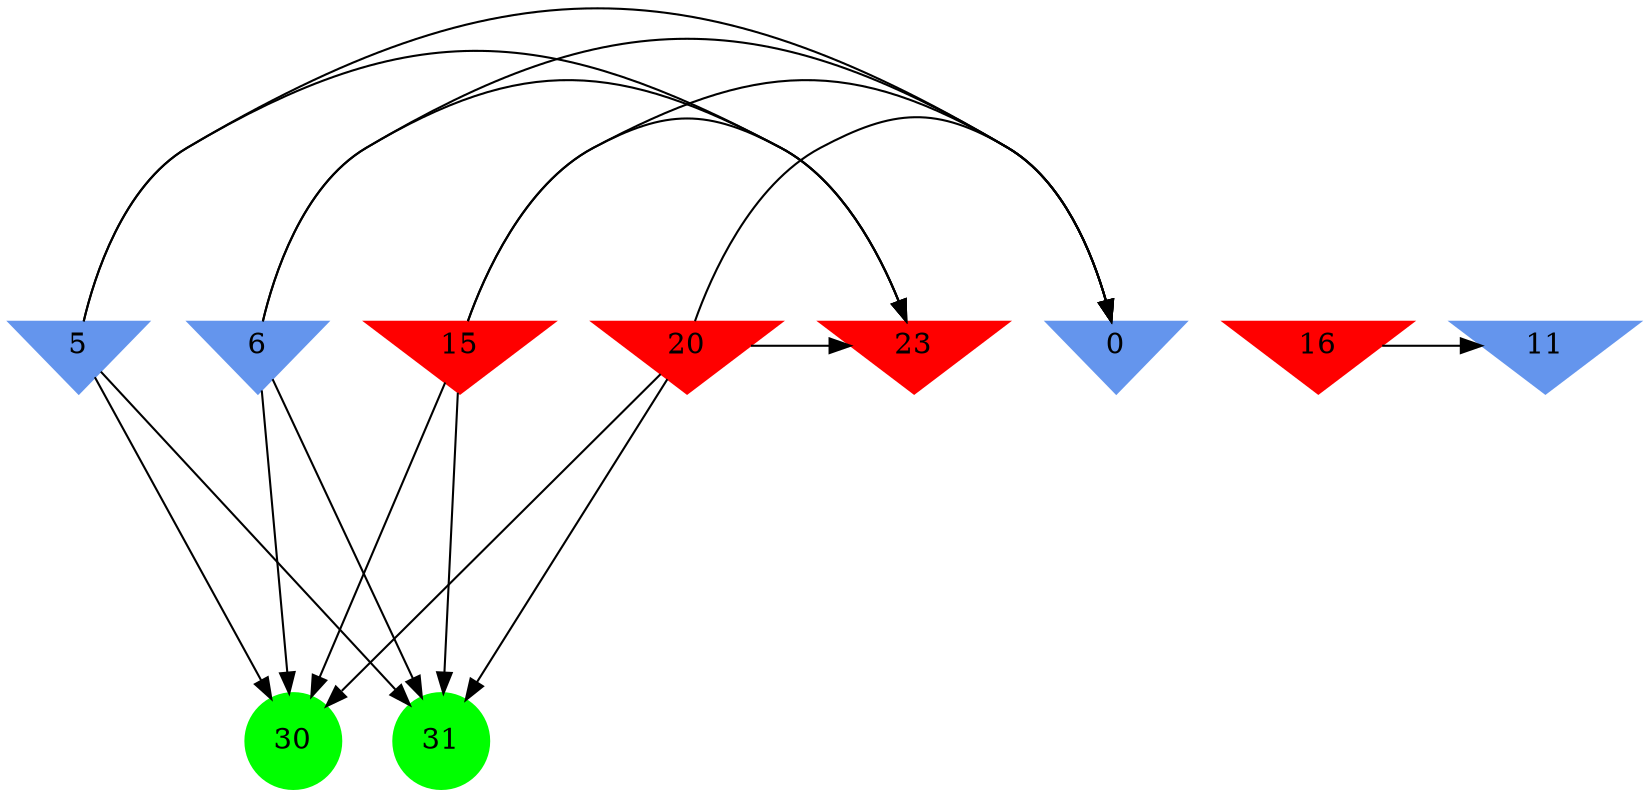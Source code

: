 digraph brain {
	ranksep=2.0;
	0 [shape=invtriangle,style=filled,color=cornflowerblue];
	5 [shape=invtriangle,style=filled,color=cornflowerblue];
	6 [shape=invtriangle,style=filled,color=cornflowerblue];
	11 [shape=invtriangle,style=filled,color=cornflowerblue];
	15 [shape=invtriangle,style=filled,color=red];
	16 [shape=invtriangle,style=filled,color=red];
	20 [shape=invtriangle,style=filled,color=red];
	23 [shape=invtriangle,style=filled,color=red];
	30 [shape=circle,style=filled,color=green];
	31 [shape=circle,style=filled,color=green];
	16	->	11;
	5	->	30;
	5	->	31;
	5	->	0;
	5	->	23;
	15	->	30;
	15	->	31;
	15	->	0;
	15	->	23;
	6	->	30;
	6	->	31;
	6	->	0;
	6	->	23;
	20	->	30;
	20	->	31;
	20	->	0;
	20	->	23;
	{ rank=same; 0; 5; 6; 11; 15; 16; 20; 23; }
	{ rank=same; }
	{ rank=same; 30; 31; }
}
